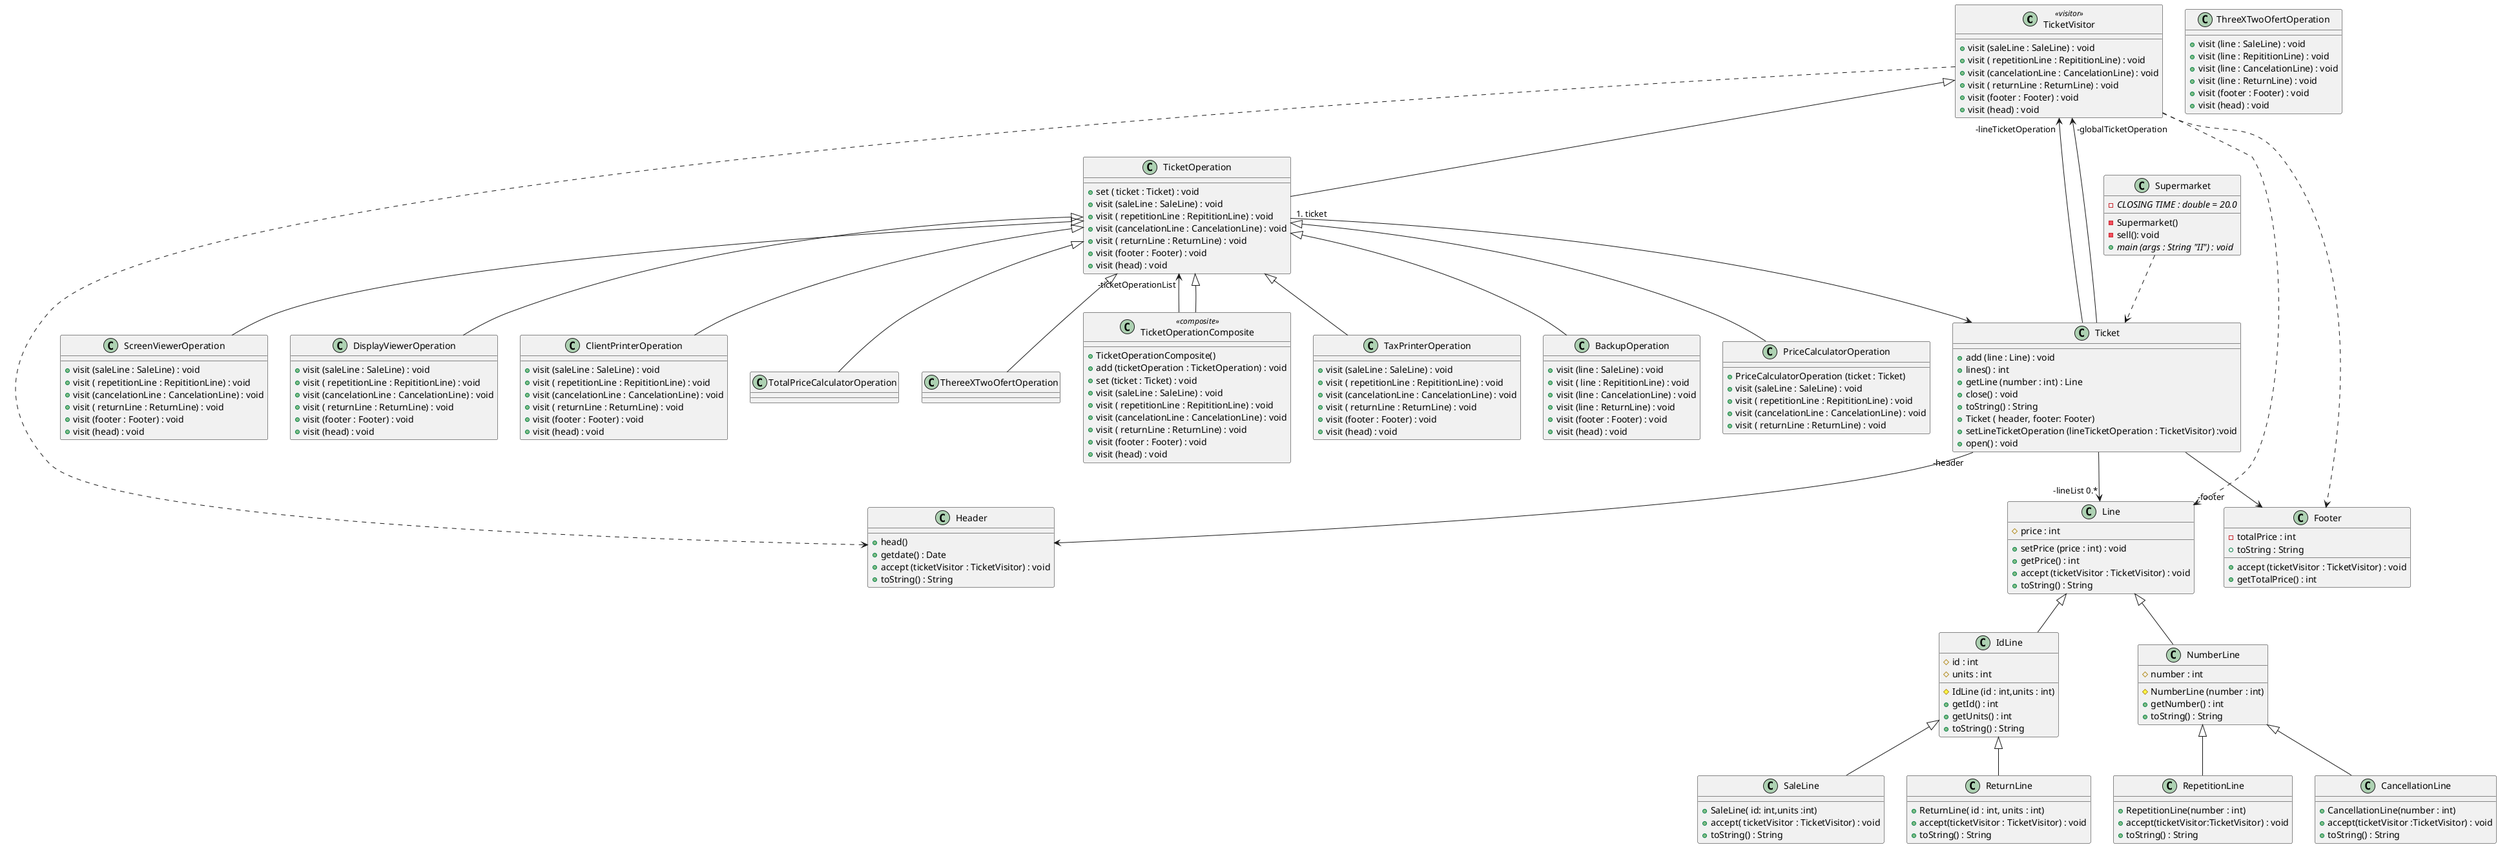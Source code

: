@startuml visitorComposite

class  TicketVisitor <<visitor>> {
+ visit (saleLine : SaleLine) : void
+ visit ( repetitionLine : RepititionLine) : void
+ visit (cancelationLine : CancelationLine) : void
+ visit ( returnLine : ReturnLine) : void
+ visit (footer : Footer) : void
+ visit (head) : void
}

class TicketOperation {
+ set ( ticket : Ticket) : void
+ visit (saleLine : SaleLine) : void
+ visit ( repetitionLine : RepititionLine) : void
+ visit (cancelationLine : CancelationLine) : void
+ visit ( returnLine : ReturnLine) : void
+ visit (footer : Footer) : void
+ visit (head) : void
}

class TicketOperationComposite <<composite>> {
+ TicketOperationComposite()
+ add (ticketOperation : TicketOperation) : void
+ set (ticket : Ticket) : void
+ visit (saleLine : SaleLine) : void
+ visit ( repetitionLine : RepititionLine) : void
+ visit (cancelationLine : CancelationLine) : void
+ visit ( returnLine : ReturnLine) : void
+ visit (footer : Footer) : void
+ visit (head) : void
}

class TaxPrinterOperation {
+ visit (saleLine : SaleLine) : void
+ visit ( repetitionLine : RepititionLine) : void
+ visit (cancelationLine : CancelationLine) : void
+ visit ( returnLine : ReturnLine) : void
+ visit (footer : Footer) : void
+ visit (head) : void
}

class BackupOperation {
+ visit (line : SaleLine) : void
+ visit ( line : RepititionLine) : void
+ visit (line : CancelationLine) : void
+ visit (line : ReturnLine) : void
+ visit (footer : Footer) : void
+ visit (head) : void
}

class PriceCalculatorOperation {
+ PriceCalculatorOperation (ticket : Ticket)
+ visit (saleLine : SaleLine) : void
+ visit ( repetitionLine : RepititionLine) : void
+ visit (cancelationLine : CancelationLine) : void
+ visit ( returnLine : ReturnLine) : void
}

class ScreenViewerOperation {
+ visit (saleLine : SaleLine) : void
+ visit ( repetitionLine : RepititionLine) : void
+ visit (cancelationLine : CancelationLine) : void
+ visit ( returnLine : ReturnLine) : void
+ visit (footer : Footer) : void
+ visit (head) : void
}

class DisplayViewerOperation {
+ visit (saleLine : SaleLine) : void
+ visit ( repetitionLine : RepititionLine) : void
+ visit (cancelationLine : CancelationLine) : void
+ visit ( returnLine : ReturnLine) : void
+ visit (footer : Footer) : void
+ visit (head) : void
}

class ClientPrinterOperation {
+ visit (saleLine : SaleLine) : void
+ visit ( repetitionLine : RepititionLine) : void
+ visit (cancelationLine : CancelationLine) : void
+ visit ( returnLine : ReturnLine) : void
+ visit (footer : Footer) : void
+ visit (head) : void
}

class ThreeXTwoOfertOperation {
+ visit (line : SaleLine) : void
+ visit (line : RepititionLine) : void
+ visit (line : CancelationLine) : void
+ visit (line : ReturnLine) : void
+ visit (footer : Footer) : void
+ visit (head) : void
}

class TotalPriceCalculatorOperation

class Supermarket {
- {abstract}CLOSING TIME : double = 20.0
- Supermarket()
-sell(): void
+ {abstract}main (args : String "II") : void
}

class Ticket {
+ add (line : Line) : void
+ lines() : int
+ getLine (number : int) : Line
+ close() : void
+ toString() : String
+ Ticket ( header, footer: Footer)
+ setLineTicketOperation (lineTicketOperation : TicketVisitor) :void
+ open() : void
}

class Header {
+ head()
+ getdate() : Date
+ accept (ticketVisitor : TicketVisitor) : void
+ toString() : String
}

class Line {
# price : int
+ setPrice (price : int) : void
+ getPrice() : int
+ accept (ticketVisitor : TicketVisitor) : void
+ toString() : String 
}

class Footer {
- totalPrice : int
+ accept (ticketVisitor : TicketVisitor) : void
+ getTotalPrice() : int
+ toString : String
}

class IdLine {
#id : int
#units : int
#IdLine (id : int,units : int)
+ getId() : int
+ getUnits() : int
+ toString() : String
}

class NumberLine {
# number : int
# NumberLine (number : int)
+ getNumber() : int
+ toString() : String
}

class SaleLine {
+ SaleLine( id: int,units :int)
+ accept( ticketVisitor : TicketVisitor) : void
+ toString() : String
}

class RepetitionLine {
+ RepetitionLine(number : int)
+ accept(ticketVisitor:TicketVisitor) : void
+ toString() : String
}

class ReturnLine {
+ ReturnLine( id : int, units : int)
+ accept(ticketVisitor : TicketVisitor) : void
+ toString() : String
}

class CancellationLine {
+ CancellationLine(number : int)
+ accept(ticketVisitor :TicketVisitor) : void
+ toString() : String
}


TicketVisitor ..> Header
TicketVisitor ..> "-footer" Line
TicketVisitor ..> Footer
TicketVisitor "-lineTicketOperation" <-- Ticket
TicketVisitor "-globalTicketOperation" <-- Ticket
TicketVisitor <|-- TicketOperation
TicketOperation"-ticketOperationList" <-- TicketOperationComposite
TicketOperation <|-- TicketOperationComposite
TicketOperation <|-- TaxPrinterOperation
TicketOperation <|-- DisplayViewerOperation
TicketOperation <|-- BackupOperation
TicketOperation <|-- ClientPrinterOperation
TicketOperation <|-- PriceCalculatorOperation
TicketOperation <|-- ThereeXTwoOfertOperation
TicketOperation <|-- ScreenViewerOperation
TicketOperation <|-- TotalPriceCalculatorOperation
TicketOperation "#ticket" --> Ticket
Supermarket ..> Ticket
Ticket "-header" --> Header
Ticket --> "-lineList 0.*" Line
Ticket --> Footer
Line <|-- IdLine
Line <|-- NumberLine
IdLine <|-- SaleLine
IdLine <|-- ReturnLine
NumberLine <|-- RepetitionLine
NumberLine <|-- CancellationLine

@enduml
